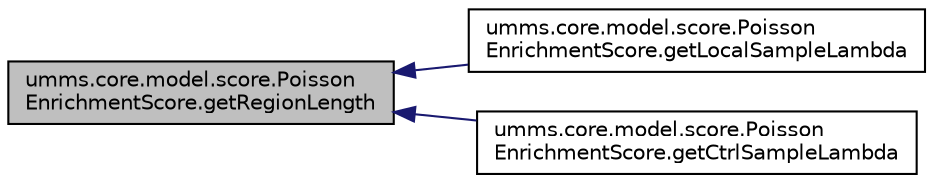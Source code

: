 digraph "umms.core.model.score.PoissonEnrichmentScore.getRegionLength"
{
  edge [fontname="Helvetica",fontsize="10",labelfontname="Helvetica",labelfontsize="10"];
  node [fontname="Helvetica",fontsize="10",shape=record];
  rankdir="LR";
  Node1 [label="umms.core.model.score.Poisson\lEnrichmentScore.getRegionLength",height=0.2,width=0.4,color="black", fillcolor="grey75", style="filled" fontcolor="black"];
  Node1 -> Node2 [dir="back",color="midnightblue",fontsize="10",style="solid"];
  Node2 [label="umms.core.model.score.Poisson\lEnrichmentScore.getLocalSampleLambda",height=0.2,width=0.4,color="black", fillcolor="white", style="filled",URL="$classumms_1_1core_1_1model_1_1score_1_1_poisson_enrichment_score.html#a655ac97fedec41bafae2d527cda19766"];
  Node1 -> Node3 [dir="back",color="midnightblue",fontsize="10",style="solid"];
  Node3 [label="umms.core.model.score.Poisson\lEnrichmentScore.getCtrlSampleLambda",height=0.2,width=0.4,color="black", fillcolor="white", style="filled",URL="$classumms_1_1core_1_1model_1_1score_1_1_poisson_enrichment_score.html#a1dcb31681e206ca571e6b6c7339f5768"];
}
